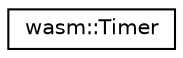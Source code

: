 digraph "Graphical Class Hierarchy"
{
  edge [fontname="Helvetica",fontsize="10",labelfontname="Helvetica",labelfontsize="10"];
  node [fontname="Helvetica",fontsize="10",shape=record];
  rankdir="LR";
  Node0 [label="wasm::Timer",height=0.2,width=0.4,color="black", fillcolor="white", style="filled",URL="$classwasm_1_1_timer.html"];
}
